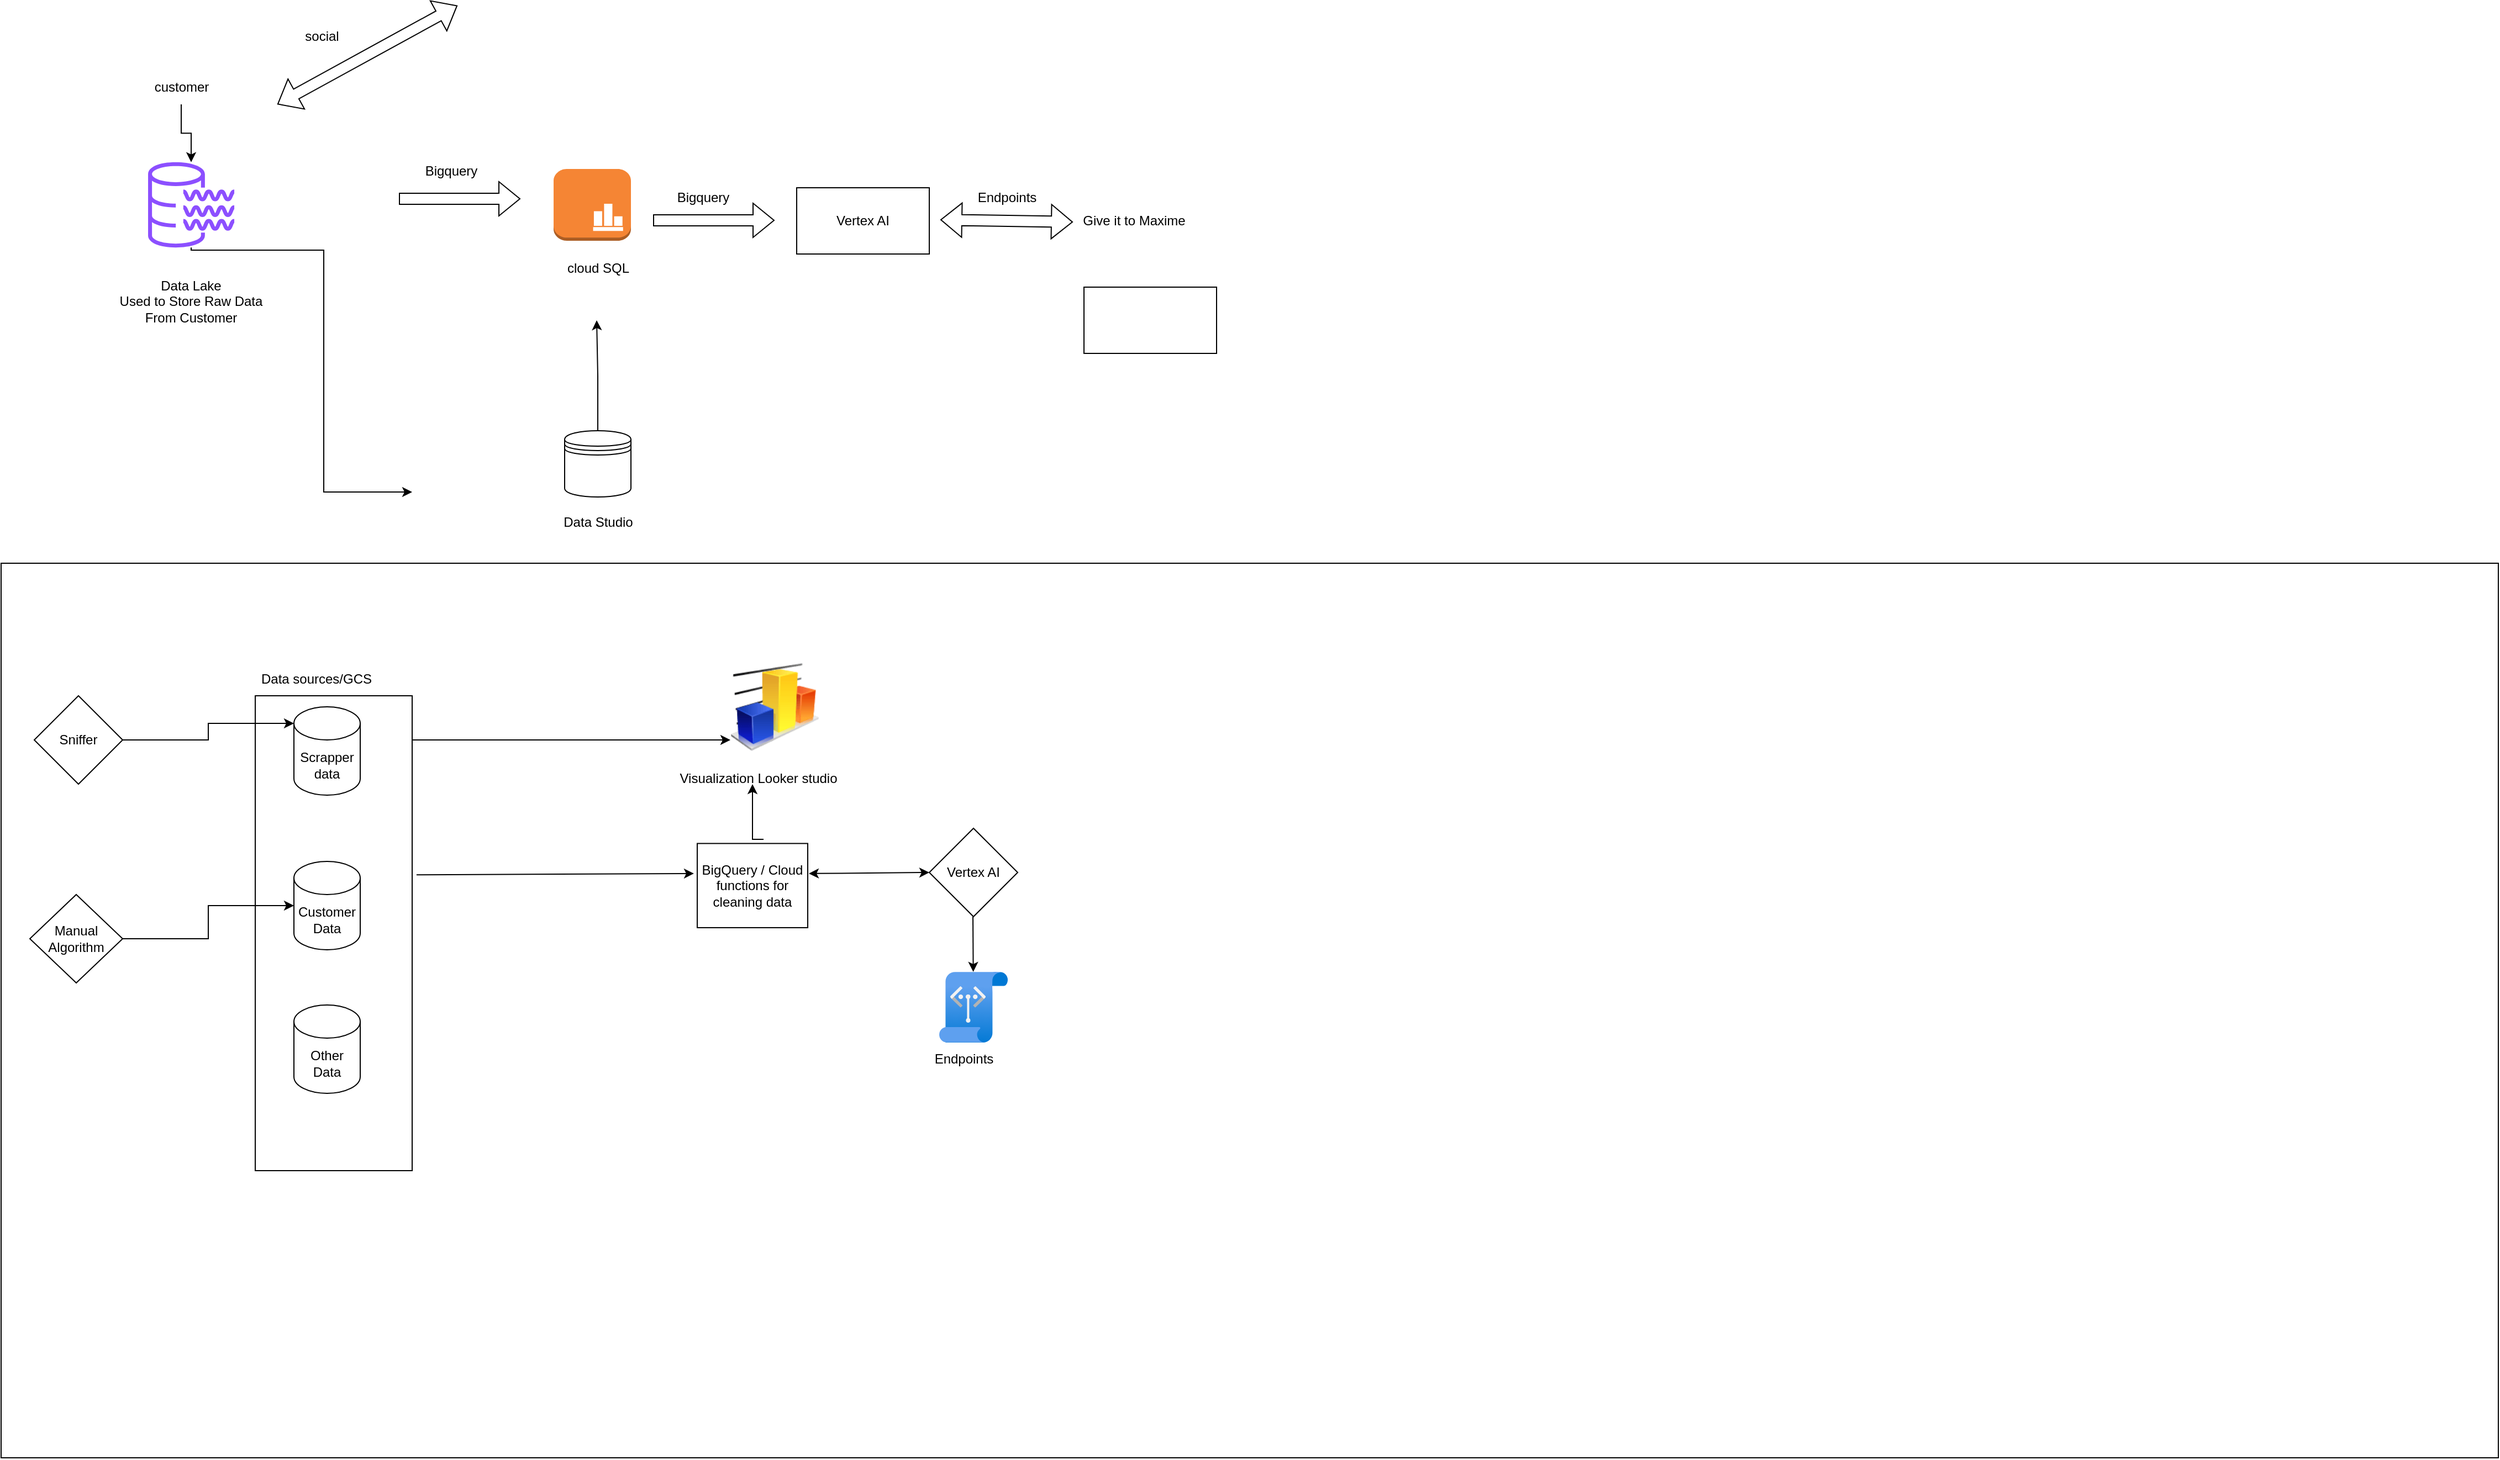 <mxfile version="24.5.5" type="github">
  <diagram name="Page-1" id="-qYtvEomW0k4A3SLVBOT">
    <mxGraphModel dx="2110" dy="855" grid="1" gridSize="10" guides="1" tooltips="1" connect="1" arrows="1" fold="1" page="1" pageScale="1" pageWidth="827" pageHeight="1169" math="0" shadow="0">
      <root>
        <mxCell id="0" />
        <mxCell id="1" parent="0" />
        <mxCell id="vuEcYuy9ds7hN_GyOSZV-4" value="" style="rounded=0;whiteSpace=wrap;html=1;" parent="1" vertex="1">
          <mxGeometry x="-170" y="520" width="2260" height="810" as="geometry" />
        </mxCell>
        <mxCell id="r5Taa9G9Nn2a5pZR2AFs-8" value="" style="rounded=0;whiteSpace=wrap;html=1;" parent="1" vertex="1">
          <mxGeometry x="60" y="640" width="142" height="430" as="geometry" />
        </mxCell>
        <mxCell id="VT7pETLHUvZkBAH2U3De-2" value="" style="sketch=0;outlineConnect=0;fontColor=#232F3E;gradientColor=none;fillColor=#8C4FFF;strokeColor=none;dashed=0;verticalLabelPosition=bottom;verticalAlign=top;align=center;html=1;fontSize=12;fontStyle=0;aspect=fixed;pointerEvents=1;shape=mxgraph.aws4.data_lake_resource_icon;" parent="1" vertex="1">
          <mxGeometry x="-36.98" y="156.49" width="78" height="78" as="geometry" />
        </mxCell>
        <mxCell id="VT7pETLHUvZkBAH2U3De-3" value="Data Lake&lt;div&gt;Used to Store Raw Data From Customer&lt;/div&gt;" style="text;html=1;align=center;verticalAlign=middle;whiteSpace=wrap;rounded=0;" parent="1" vertex="1">
          <mxGeometry x="-63.98" y="268" width="132" height="30" as="geometry" />
        </mxCell>
        <mxCell id="VT7pETLHUvZkBAH2U3De-5" value="" style="shape=flexArrow;endArrow=classic;html=1;rounded=0;" parent="1" edge="1">
          <mxGeometry width="50" height="50" relative="1" as="geometry">
            <mxPoint x="190" y="190" as="sourcePoint" />
            <mxPoint x="300" y="190" as="targetPoint" />
          </mxGeometry>
        </mxCell>
        <mxCell id="VT7pETLHUvZkBAH2U3De-10" value="" style="outlineConnect=0;dashed=0;verticalLabelPosition=bottom;verticalAlign=top;align=center;html=1;shape=mxgraph.aws3.instance_with_cloudwatch;fillColor=#F58534;gradientColor=none;" parent="1" vertex="1">
          <mxGeometry x="330" y="163" width="70" height="65" as="geometry" />
        </mxCell>
        <mxCell id="HXekNUo-eZgtwN4-rnPV-13" style="edgeStyle=orthogonalEdgeStyle;rounded=0;orthogonalLoop=1;jettySize=auto;html=1;" parent="1" source="HXekNUo-eZgtwN4-rnPV-1" edge="1">
          <mxGeometry relative="1" as="geometry">
            <mxPoint x="369" y="300" as="targetPoint" />
          </mxGeometry>
        </mxCell>
        <mxCell id="HXekNUo-eZgtwN4-rnPV-1" value="" style="shape=datastore;whiteSpace=wrap;html=1;" parent="1" vertex="1">
          <mxGeometry x="340" y="400" width="60" height="60" as="geometry" />
        </mxCell>
        <mxCell id="HXekNUo-eZgtwN4-rnPV-4" value="" style="edgeStyle=orthogonalEdgeStyle;rounded=0;orthogonalLoop=1;jettySize=auto;html=1;" parent="1" source="HXekNUo-eZgtwN4-rnPV-3" target="VT7pETLHUvZkBAH2U3De-2" edge="1">
          <mxGeometry relative="1" as="geometry" />
        </mxCell>
        <mxCell id="HXekNUo-eZgtwN4-rnPV-3" value="customer" style="text;html=1;align=center;verticalAlign=middle;resizable=0;points=[];autosize=1;strokeColor=none;fillColor=none;" parent="1" vertex="1">
          <mxGeometry x="-41.98" y="74.49" width="70" height="30" as="geometry" />
        </mxCell>
        <mxCell id="HXekNUo-eZgtwN4-rnPV-7" value="Vertex AI" style="rounded=0;whiteSpace=wrap;html=1;" parent="1" vertex="1">
          <mxGeometry x="550" y="180" width="120" height="60" as="geometry" />
        </mxCell>
        <mxCell id="HXekNUo-eZgtwN4-rnPV-8" value="" style="shape=flexArrow;endArrow=classic;html=1;rounded=0;" parent="1" edge="1">
          <mxGeometry width="50" height="50" relative="1" as="geometry">
            <mxPoint x="420" y="209.5" as="sourcePoint" />
            <mxPoint x="530" y="209.5" as="targetPoint" />
          </mxGeometry>
        </mxCell>
        <mxCell id="HXekNUo-eZgtwN4-rnPV-9" value="Bigquery" style="text;html=1;align=center;verticalAlign=middle;resizable=0;points=[];autosize=1;strokeColor=none;fillColor=none;" parent="1" vertex="1">
          <mxGeometry x="430" y="174" width="70" height="30" as="geometry" />
        </mxCell>
        <mxCell id="HXekNUo-eZgtwN4-rnPV-10" value="Data Studio" style="text;html=1;align=center;verticalAlign=middle;resizable=0;points=[];autosize=1;strokeColor=none;fillColor=none;" parent="1" vertex="1">
          <mxGeometry x="325" y="468" width="90" height="30" as="geometry" />
        </mxCell>
        <mxCell id="HXekNUo-eZgtwN4-rnPV-12" style="edgeStyle=orthogonalEdgeStyle;rounded=0;orthogonalLoop=1;jettySize=auto;html=1;entryX=-0.017;entryY=0.817;entryDx=0;entryDy=0;entryPerimeter=0;" parent="1" source="VT7pETLHUvZkBAH2U3De-2" edge="1">
          <mxGeometry relative="1" as="geometry">
            <Array as="points">
              <mxPoint x="2.02" y="236.49" />
              <mxPoint x="122.02" y="236.49" />
              <mxPoint x="122.02" y="455.49" />
            </Array>
            <mxPoint x="202.0" y="455.51" as="targetPoint" />
          </mxGeometry>
        </mxCell>
        <mxCell id="HXekNUo-eZgtwN4-rnPV-14" value="" style="shape=flexArrow;endArrow=classic;startArrow=classic;html=1;rounded=0;" parent="1" edge="1">
          <mxGeometry width="100" height="100" relative="1" as="geometry">
            <mxPoint x="680" y="209" as="sourcePoint" />
            <mxPoint x="800" y="211" as="targetPoint" />
          </mxGeometry>
        </mxCell>
        <mxCell id="HXekNUo-eZgtwN4-rnPV-15" value="Endpoints" style="text;html=1;align=center;verticalAlign=middle;resizable=0;points=[];autosize=1;strokeColor=none;fillColor=none;" parent="1" vertex="1">
          <mxGeometry x="700" y="174" width="80" height="30" as="geometry" />
        </mxCell>
        <mxCell id="HXekNUo-eZgtwN4-rnPV-16" value="Give it to Maxime" style="text;html=1;align=center;verticalAlign=middle;resizable=0;points=[];autosize=1;strokeColor=none;fillColor=none;" parent="1" vertex="1">
          <mxGeometry x="795" y="195" width="120" height="30" as="geometry" />
        </mxCell>
        <mxCell id="HXekNUo-eZgtwN4-rnPV-18" value="cloud SQL" style="text;html=1;align=center;verticalAlign=middle;resizable=0;points=[];autosize=1;strokeColor=none;fillColor=none;" parent="1" vertex="1">
          <mxGeometry x="330" y="238" width="80" height="30" as="geometry" />
        </mxCell>
        <mxCell id="HXekNUo-eZgtwN4-rnPV-19" value="Bigquery" style="text;html=1;align=center;verticalAlign=middle;resizable=0;points=[];autosize=1;strokeColor=none;fillColor=none;" parent="1" vertex="1">
          <mxGeometry x="202" y="150" width="70" height="30" as="geometry" />
        </mxCell>
        <mxCell id="r5Taa9G9Nn2a5pZR2AFs-1" value="" style="rounded=0;whiteSpace=wrap;html=1;" parent="1" vertex="1">
          <mxGeometry x="810" y="270" width="120" height="60" as="geometry" />
        </mxCell>
        <mxCell id="r5Taa9G9Nn2a5pZR2AFs-3" value="" style="shape=flexArrow;endArrow=classic;startArrow=classic;html=1;rounded=0;" parent="1" edge="1">
          <mxGeometry width="100" height="100" relative="1" as="geometry">
            <mxPoint x="80" y="104.49" as="sourcePoint" />
            <mxPoint x="243" y="15" as="targetPoint" />
          </mxGeometry>
        </mxCell>
        <mxCell id="r5Taa9G9Nn2a5pZR2AFs-4" value="social" style="text;html=1;align=center;verticalAlign=middle;resizable=0;points=[];autosize=1;strokeColor=none;fillColor=none;" parent="1" vertex="1">
          <mxGeometry x="95" y="28" width="50" height="30" as="geometry" />
        </mxCell>
        <mxCell id="r5Taa9G9Nn2a5pZR2AFs-5" value="Scrapper data" style="shape=cylinder3;whiteSpace=wrap;html=1;boundedLbl=1;backgroundOutline=1;size=15;" parent="1" vertex="1">
          <mxGeometry x="95" y="650" width="60" height="80" as="geometry" />
        </mxCell>
        <mxCell id="r5Taa9G9Nn2a5pZR2AFs-6" value="Customer Data" style="shape=cylinder3;whiteSpace=wrap;html=1;boundedLbl=1;backgroundOutline=1;size=15;" parent="1" vertex="1">
          <mxGeometry x="95" y="790" width="60" height="80" as="geometry" />
        </mxCell>
        <mxCell id="r5Taa9G9Nn2a5pZR2AFs-7" value="Other Data" style="shape=cylinder3;whiteSpace=wrap;html=1;boundedLbl=1;backgroundOutline=1;size=15;" parent="1" vertex="1">
          <mxGeometry x="95" y="920" width="60" height="80" as="geometry" />
        </mxCell>
        <mxCell id="r5Taa9G9Nn2a5pZR2AFs-9" value="Data sources/GCS" style="text;html=1;align=center;verticalAlign=middle;resizable=0;points=[];autosize=1;strokeColor=none;fillColor=none;" parent="1" vertex="1">
          <mxGeometry x="55" y="610" width="120" height="30" as="geometry" />
        </mxCell>
        <mxCell id="r5Taa9G9Nn2a5pZR2AFs-10" value="" style="endArrow=classic;html=1;rounded=0;exitX=1.028;exitY=0.377;exitDx=0;exitDy=0;exitPerimeter=0;entryX=-0.03;entryY=0.357;entryDx=0;entryDy=0;entryPerimeter=0;" parent="1" source="r5Taa9G9Nn2a5pZR2AFs-8" target="r5Taa9G9Nn2a5pZR2AFs-15" edge="1">
          <mxGeometry width="50" height="50" relative="1" as="geometry">
            <mxPoint x="330" y="820" as="sourcePoint" />
            <mxPoint x="328.46" y="803.322" as="targetPoint" />
          </mxGeometry>
        </mxCell>
        <mxCell id="r5Taa9G9Nn2a5pZR2AFs-15" value="BigQuery / Cloud functions for cleaning data" style="rounded=0;whiteSpace=wrap;html=1;" parent="1" vertex="1">
          <mxGeometry x="460" y="773.75" width="100" height="76.25" as="geometry" />
        </mxCell>
        <mxCell id="r5Taa9G9Nn2a5pZR2AFs-16" value="Vertex AI" style="rhombus;whiteSpace=wrap;html=1;" parent="1" vertex="1">
          <mxGeometry x="670" y="760" width="80" height="80" as="geometry" />
        </mxCell>
        <mxCell id="r5Taa9G9Nn2a5pZR2AFs-17" value="" style="endArrow=classic;startArrow=classic;html=1;rounded=0;exitX=1.01;exitY=0.357;exitDx=0;exitDy=0;exitPerimeter=0;" parent="1" source="r5Taa9G9Nn2a5pZR2AFs-15" edge="1">
          <mxGeometry width="50" height="50" relative="1" as="geometry">
            <mxPoint x="610" y="823.75" as="sourcePoint" />
            <mxPoint x="670" y="800" as="targetPoint" />
          </mxGeometry>
        </mxCell>
        <mxCell id="r5Taa9G9Nn2a5pZR2AFs-18" value="" style="endArrow=classic;html=1;rounded=0;" parent="1" target="r5Taa9G9Nn2a5pZR2AFs-19" edge="1">
          <mxGeometry width="50" height="50" relative="1" as="geometry">
            <mxPoint x="709.5" y="840" as="sourcePoint" />
            <mxPoint x="709.5" y="910" as="targetPoint" />
          </mxGeometry>
        </mxCell>
        <mxCell id="r5Taa9G9Nn2a5pZR2AFs-19" value="" style="image;aspect=fixed;html=1;points=[];align=center;fontSize=12;image=img/lib/azure2/networking/Service_Endpoint_Policies.svg;" parent="1" vertex="1">
          <mxGeometry x="679" y="890" width="62" height="64" as="geometry" />
        </mxCell>
        <mxCell id="r5Taa9G9Nn2a5pZR2AFs-20" value="Endpoints" style="text;html=1;align=center;verticalAlign=middle;resizable=0;points=[];autosize=1;strokeColor=none;fillColor=none;" parent="1" vertex="1">
          <mxGeometry x="661" y="954" width="80" height="30" as="geometry" />
        </mxCell>
        <mxCell id="r5Taa9G9Nn2a5pZR2AFs-22" value="" style="image;html=1;image=img/lib/clip_art/finance/Graph_128x128.png" parent="1" vertex="1">
          <mxGeometry x="490" y="610" width="80" height="80" as="geometry" />
        </mxCell>
        <mxCell id="r5Taa9G9Nn2a5pZR2AFs-25" value="" style="edgeStyle=orthogonalEdgeStyle;rounded=0;orthogonalLoop=1;jettySize=auto;html=1;" parent="1" edge="1">
          <mxGeometry relative="1" as="geometry">
            <mxPoint x="520" y="770" as="sourcePoint" />
            <mxPoint x="510" y="720" as="targetPoint" />
            <Array as="points">
              <mxPoint x="510" y="770" />
            </Array>
          </mxGeometry>
        </mxCell>
        <mxCell id="r5Taa9G9Nn2a5pZR2AFs-23" value="Visualization Looker studio" style="text;html=1;align=center;verticalAlign=middle;resizable=0;points=[];autosize=1;strokeColor=none;fillColor=none;" parent="1" vertex="1">
          <mxGeometry x="430" y="700" width="170" height="30" as="geometry" />
        </mxCell>
        <mxCell id="r5Taa9G9Nn2a5pZR2AFs-24" value="" style="endArrow=classic;html=1;rounded=0;entryX=0;entryY=0.875;entryDx=0;entryDy=0;entryPerimeter=0;" parent="1" target="r5Taa9G9Nn2a5pZR2AFs-22" edge="1">
          <mxGeometry width="50" height="50" relative="1" as="geometry">
            <mxPoint x="202" y="680" as="sourcePoint" />
            <mxPoint x="312" y="680" as="targetPoint" />
          </mxGeometry>
        </mxCell>
        <mxCell id="vuEcYuy9ds7hN_GyOSZV-1" value="Sniffer" style="rhombus;whiteSpace=wrap;html=1;" parent="1" vertex="1">
          <mxGeometry x="-140" y="640" width="80" height="80" as="geometry" />
        </mxCell>
        <mxCell id="vuEcYuy9ds7hN_GyOSZV-2" style="edgeStyle=orthogonalEdgeStyle;rounded=0;orthogonalLoop=1;jettySize=auto;html=1;entryX=0;entryY=0;entryDx=0;entryDy=15;entryPerimeter=0;" parent="1" source="vuEcYuy9ds7hN_GyOSZV-1" target="r5Taa9G9Nn2a5pZR2AFs-5" edge="1">
          <mxGeometry relative="1" as="geometry" />
        </mxCell>
        <mxCell id="-grn1bvPfGm0XCIhzb-r-2" value="Manual Algorithm" style="rhombus;whiteSpace=wrap;html=1;" vertex="1" parent="1">
          <mxGeometry x="-143.98" y="820" width="83.98" height="80" as="geometry" />
        </mxCell>
        <mxCell id="-grn1bvPfGm0XCIhzb-r-3" style="edgeStyle=orthogonalEdgeStyle;rounded=0;orthogonalLoop=1;jettySize=auto;html=1;entryX=0;entryY=0.5;entryDx=0;entryDy=0;entryPerimeter=0;" edge="1" parent="1" source="-grn1bvPfGm0XCIhzb-r-2" target="r5Taa9G9Nn2a5pZR2AFs-6">
          <mxGeometry relative="1" as="geometry" />
        </mxCell>
      </root>
    </mxGraphModel>
  </diagram>
</mxfile>
